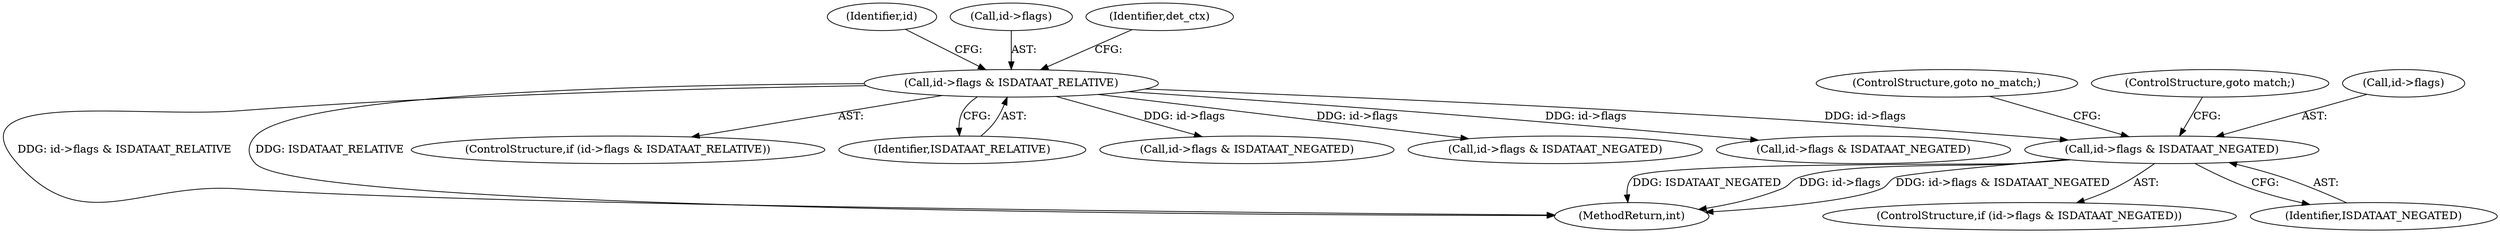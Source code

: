 digraph "0_suricata_47afc577ff763150f9b47f10331f5ef9eb847a57@pointer" {
"1000901" [label="(Call,id->flags & ISDATAAT_NEGATED)"];
"1000852" [label="(Call,id->flags & ISDATAAT_RELATIVE)"];
"1000905" [label="(Identifier,ISDATAAT_NEGATED)"];
"1000894" [label="(Identifier,id)"];
"1000917" [label="(Call,id->flags & ISDATAAT_NEGATED)"];
"1000906" [label="(ControlStructure,goto no_match;)"];
"1000853" [label="(Call,id->flags)"];
"1000870" [label="(Call,id->flags & ISDATAAT_NEGATED)"];
"1001542" [label="(MethodReturn,int)"];
"1000901" [label="(Call,id->flags & ISDATAAT_NEGATED)"];
"1000851" [label="(ControlStructure,if (id->flags & ISDATAAT_RELATIVE))"];
"1000862" [label="(Identifier,det_ctx)"];
"1000907" [label="(ControlStructure,goto match;)"];
"1000856" [label="(Identifier,ISDATAAT_RELATIVE)"];
"1000902" [label="(Call,id->flags)"];
"1000852" [label="(Call,id->flags & ISDATAAT_RELATIVE)"];
"1000882" [label="(Call,id->flags & ISDATAAT_NEGATED)"];
"1000900" [label="(ControlStructure,if (id->flags & ISDATAAT_NEGATED))"];
"1000901" -> "1000900"  [label="AST: "];
"1000901" -> "1000905"  [label="CFG: "];
"1000902" -> "1000901"  [label="AST: "];
"1000905" -> "1000901"  [label="AST: "];
"1000906" -> "1000901"  [label="CFG: "];
"1000907" -> "1000901"  [label="CFG: "];
"1000901" -> "1001542"  [label="DDG: ISDATAAT_NEGATED"];
"1000901" -> "1001542"  [label="DDG: id->flags"];
"1000901" -> "1001542"  [label="DDG: id->flags & ISDATAAT_NEGATED"];
"1000852" -> "1000901"  [label="DDG: id->flags"];
"1000852" -> "1000851"  [label="AST: "];
"1000852" -> "1000856"  [label="CFG: "];
"1000853" -> "1000852"  [label="AST: "];
"1000856" -> "1000852"  [label="AST: "];
"1000862" -> "1000852"  [label="CFG: "];
"1000894" -> "1000852"  [label="CFG: "];
"1000852" -> "1001542"  [label="DDG: id->flags & ISDATAAT_RELATIVE"];
"1000852" -> "1001542"  [label="DDG: ISDATAAT_RELATIVE"];
"1000852" -> "1000870"  [label="DDG: id->flags"];
"1000852" -> "1000882"  [label="DDG: id->flags"];
"1000852" -> "1000917"  [label="DDG: id->flags"];
}
